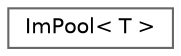 digraph "Graphical Class Hierarchy"
{
 // LATEX_PDF_SIZE
  bgcolor="transparent";
  edge [fontname=Helvetica,fontsize=10,labelfontname=Helvetica,labelfontsize=10];
  node [fontname=Helvetica,fontsize=10,shape=box,height=0.2,width=0.4];
  rankdir="LR";
  Node0 [id="Node000000",label="ImPool\< T \>",height=0.2,width=0.4,color="grey40", fillcolor="white", style="filled",URL="$struct_im_pool.html",tooltip=" "];
}
